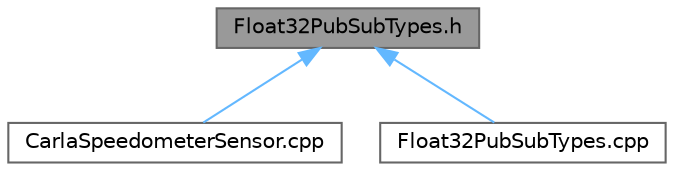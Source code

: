 digraph "Float32PubSubTypes.h"
{
 // INTERACTIVE_SVG=YES
 // LATEX_PDF_SIZE
  bgcolor="transparent";
  edge [fontname=Helvetica,fontsize=10,labelfontname=Helvetica,labelfontsize=10];
  node [fontname=Helvetica,fontsize=10,shape=box,height=0.2,width=0.4];
  Node1 [id="Node000001",label="Float32PubSubTypes.h",height=0.2,width=0.4,color="gray40", fillcolor="grey60", style="filled", fontcolor="black",tooltip=" "];
  Node1 -> Node2 [id="edge1_Node000001_Node000002",dir="back",color="steelblue1",style="solid",tooltip=" "];
  Node2 [id="Node000002",label="CarlaSpeedometerSensor.cpp",height=0.2,width=0.4,color="grey40", fillcolor="white", style="filled",URL="$da/d03/CarlaSpeedometerSensor_8cpp.html",tooltip=" "];
  Node1 -> Node3 [id="edge2_Node000001_Node000003",dir="back",color="steelblue1",style="solid",tooltip=" "];
  Node3 [id="Node000003",label="Float32PubSubTypes.cpp",height=0.2,width=0.4,color="grey40", fillcolor="white", style="filled",URL="$de/d9f/Float32PubSubTypes_8cpp.html",tooltip=" "];
}
